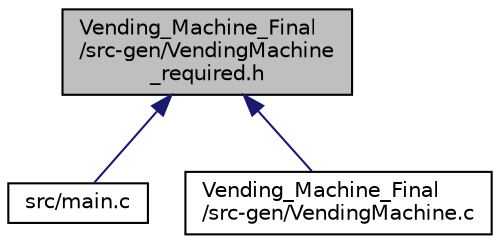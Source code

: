 digraph "Vending_Machine_Final/src-gen/VendingMachine_required.h"
{
 // LATEX_PDF_SIZE
  edge [fontname="Helvetica",fontsize="10",labelfontname="Helvetica",labelfontsize="10"];
  node [fontname="Helvetica",fontsize="10",shape=record];
  Node1 [label="Vending_Machine_Final\l/src-gen/VendingMachine\l_required.h",height=0.2,width=0.4,color="black", fillcolor="grey75", style="filled", fontcolor="black",tooltip=" "];
  Node1 -> Node2 [dir="back",color="midnightblue",fontsize="10",style="solid",fontname="Helvetica"];
  Node2 [label="src/main.c",height=0.2,width=0.4,color="black", fillcolor="white", style="filled",URL="$main_8c.html",tooltip="Simulação da máquina de estados gerada pelo itemis CREATE."];
  Node1 -> Node3 [dir="back",color="midnightblue",fontsize="10",style="solid",fontname="Helvetica"];
  Node3 [label="Vending_Machine_Final\l/src-gen/VendingMachine.c",height=0.2,width=0.4,color="black", fillcolor="white", style="filled",URL="$VendingMachine_8c.html",tooltip=" "];
}
